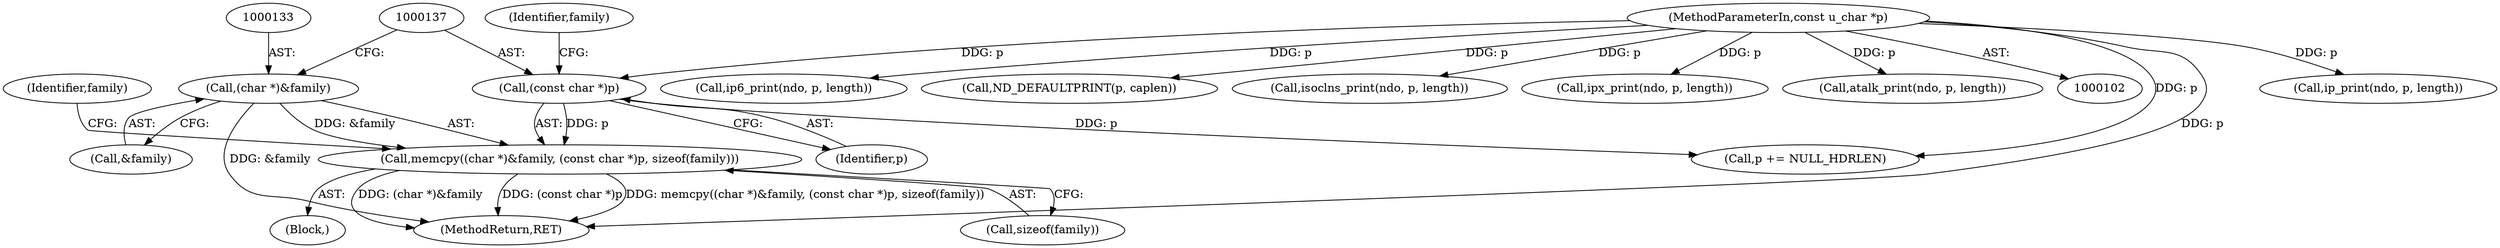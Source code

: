 digraph "0_tcpdump_1dcd10aceabbc03bf571ea32b892c522cbe923de_12@API" {
"1000131" [label="(Call,memcpy((char *)&family, (const char *)p, sizeof(family)))"];
"1000132" [label="(Call,(char *)&family)"];
"1000136" [label="(Call,(const char *)p)"];
"1000105" [label="(MethodParameterIn,const u_char *p)"];
"1000139" [label="(Call,sizeof(family))"];
"1000165" [label="(Call,p += NULL_HDRLEN)"];
"1000106" [label="(Block,)"];
"1000172" [label="(Call,ip_print(ndo, p, length))"];
"1000105" [label="(MethodParameterIn,const u_char *p)"];
"1000132" [label="(Call,(char *)&family)"];
"1000180" [label="(Call,ip6_print(ndo, p, length))"];
"1000134" [label="(Call,&family)"];
"1000144" [label="(Identifier,family)"];
"1000220" [label="(Call,ND_DEFAULTPRINT(p, caplen))"];
"1000186" [label="(Call,isoclns_print(ndo, p, length))"];
"1000198" [label="(Call,ipx_print(ndo, p, length))"];
"1000136" [label="(Call,(const char *)p)"];
"1000192" [label="(Call,atalk_print(ndo, p, length))"];
"1000225" [label="(MethodReturn,RET)"];
"1000138" [label="(Identifier,p)"];
"1000131" [label="(Call,memcpy((char *)&family, (const char *)p, sizeof(family)))"];
"1000140" [label="(Identifier,family)"];
"1000131" -> "1000106"  [label="AST: "];
"1000131" -> "1000139"  [label="CFG: "];
"1000132" -> "1000131"  [label="AST: "];
"1000136" -> "1000131"  [label="AST: "];
"1000139" -> "1000131"  [label="AST: "];
"1000144" -> "1000131"  [label="CFG: "];
"1000131" -> "1000225"  [label="DDG: (char *)&family"];
"1000131" -> "1000225"  [label="DDG: (const char *)p"];
"1000131" -> "1000225"  [label="DDG: memcpy((char *)&family, (const char *)p, sizeof(family))"];
"1000132" -> "1000131"  [label="DDG: &family"];
"1000136" -> "1000131"  [label="DDG: p"];
"1000132" -> "1000134"  [label="CFG: "];
"1000133" -> "1000132"  [label="AST: "];
"1000134" -> "1000132"  [label="AST: "];
"1000137" -> "1000132"  [label="CFG: "];
"1000132" -> "1000225"  [label="DDG: &family"];
"1000136" -> "1000138"  [label="CFG: "];
"1000137" -> "1000136"  [label="AST: "];
"1000138" -> "1000136"  [label="AST: "];
"1000140" -> "1000136"  [label="CFG: "];
"1000105" -> "1000136"  [label="DDG: p"];
"1000136" -> "1000165"  [label="DDG: p"];
"1000105" -> "1000102"  [label="AST: "];
"1000105" -> "1000225"  [label="DDG: p"];
"1000105" -> "1000165"  [label="DDG: p"];
"1000105" -> "1000172"  [label="DDG: p"];
"1000105" -> "1000180"  [label="DDG: p"];
"1000105" -> "1000186"  [label="DDG: p"];
"1000105" -> "1000192"  [label="DDG: p"];
"1000105" -> "1000198"  [label="DDG: p"];
"1000105" -> "1000220"  [label="DDG: p"];
}
